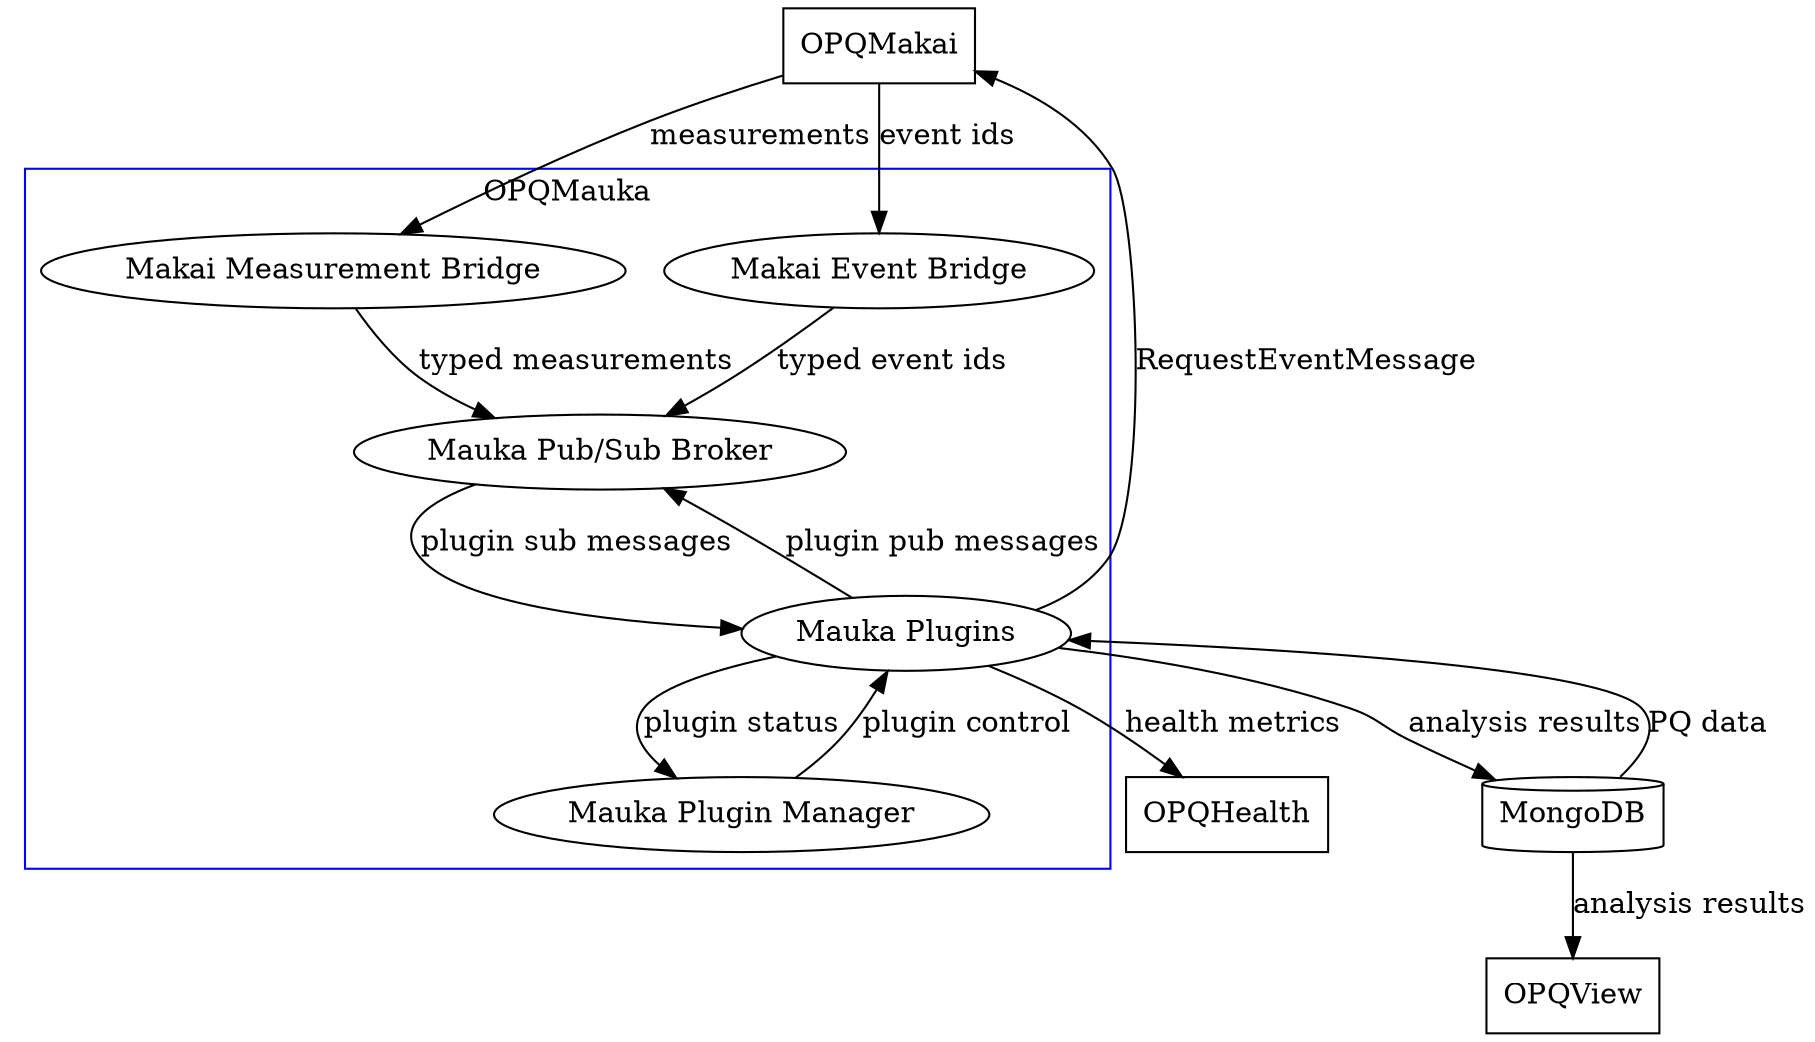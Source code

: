 digraph mauka_services_diagram {
    OPQMakai[shape=box];

    subgraph cluster_mauka {
        label="OPQMauka";
        MakaiMeasurementBridge [label="Makai Measurement Bridge"];
        MakaiEventBridge [label="Makai Event Bridge"];
        PubSubBroker [label="Mauka Pub/Sub Broker"];
        MaukaPlugins [label="Mauka Plugins"];
        MaukaPluginManager [label="Mauka Plugin Manager"];
        color=blue;

        MakaiMeasurementBridge -> PubSubBroker [label="typed measurements"]
        MakaiEventBridge -> PubSubBroker [label="typed event ids"]
        PubSubBroker -> MaukaPlugins [label="plugin sub messages"]
        MaukaPlugins -> PubSubBroker [label="plugin pub messages"]
        MaukaPlugins -> MaukaPluginManager [label="plugin status"]
        MaukaPluginManager -> MaukaPlugins [label="plugin control"]
    }

    OPQMakai -> MakaiMeasurementBridge [label="measurements"]
    OPQMakai -> MakaiEventBridge [label="event ids"]

    OPQHealth[shape=box];
    OPQView[shape=box]
    MongoDB[shape=cylinder];

    MaukaPlugins -> MongoDB [label="analysis results"]
    MongoDB -> MaukaPlugins [label="PQ data"]
    MaukaPlugins -> OPQHealth [label="health metrics"]

    MongoDB -> OPQView [label="analysis results"]

    MaukaPlugins -> OPQMakai [label="RequestEventMessage"]
}